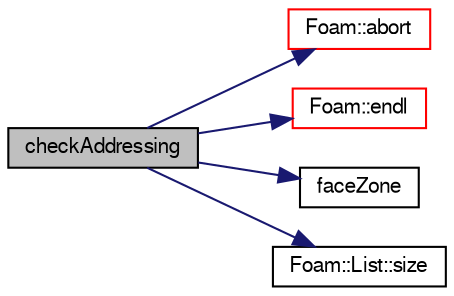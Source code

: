 digraph "checkAddressing"
{
  bgcolor="transparent";
  edge [fontname="FreeSans",fontsize="10",labelfontname="FreeSans",labelfontsize="10"];
  node [fontname="FreeSans",fontsize="10",shape=record];
  rankdir="LR";
  Node118 [label="checkAddressing",height=0.2,width=0.4,color="black", fillcolor="grey75", style="filled", fontcolor="black"];
  Node118 -> Node119 [color="midnightblue",fontsize="10",style="solid",fontname="FreeSans"];
  Node119 [label="Foam::abort",height=0.2,width=0.4,color="red",URL="$a21124.html#a447107a607d03e417307c203fa5fb44b"];
  Node118 -> Node127 [color="midnightblue",fontsize="10",style="solid",fontname="FreeSans"];
  Node127 [label="Foam::endl",height=0.2,width=0.4,color="red",URL="$a21124.html#a2db8fe02a0d3909e9351bb4275b23ce4",tooltip="Add newline and flush stream. "];
  Node118 -> Node162 [color="midnightblue",fontsize="10",style="solid",fontname="FreeSans"];
  Node162 [label="faceZone",height=0.2,width=0.4,color="black",URL="$a27510.html#a454b8c1532ed3f6540b0d074328e8405",tooltip="Disallow default bitwise copy construct. "];
  Node118 -> Node163 [color="midnightblue",fontsize="10",style="solid",fontname="FreeSans"];
  Node163 [label="Foam::List::size",height=0.2,width=0.4,color="black",URL="$a25694.html#a8a5f6fa29bd4b500caf186f60245b384",tooltip="Override size to be inconsistent with allocated storage. "];
}
